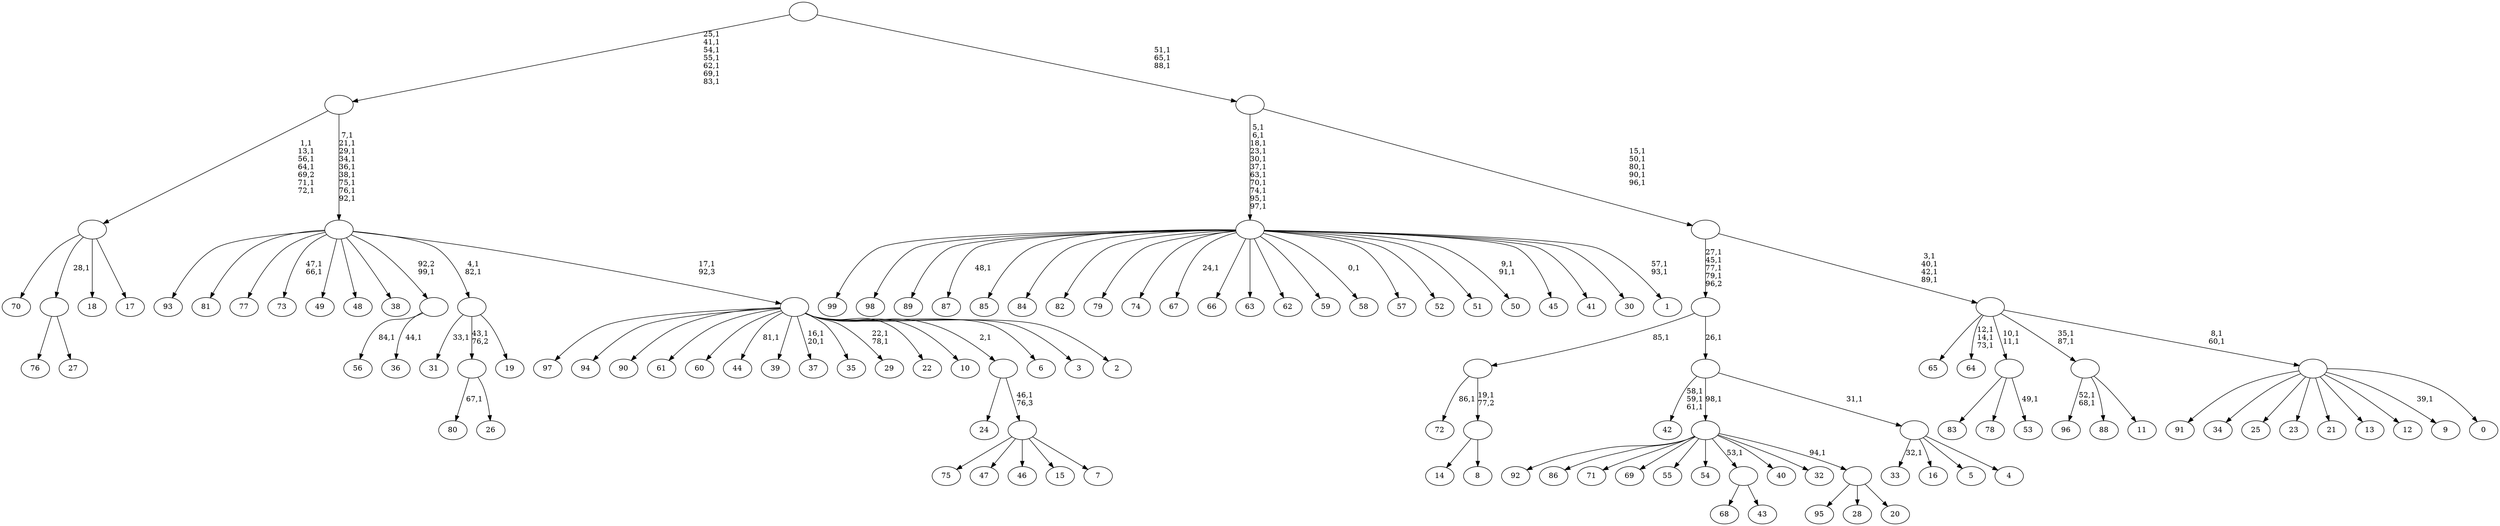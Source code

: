 digraph T {
	200 [label="99"]
	199 [label="98"]
	198 [label="97"]
	197 [label="96"]
	194 [label="95"]
	193 [label="94"]
	192 [label="93"]
	191 [label="92"]
	190 [label="91"]
	189 [label="90"]
	188 [label="89"]
	187 [label="88"]
	186 [label="87"]
	184 [label="86"]
	183 [label="85"]
	182 [label="84"]
	181 [label="83"]
	180 [label="82"]
	179 [label="81"]
	178 [label="80"]
	176 [label="79"]
	175 [label="78"]
	174 [label="77"]
	173 [label="76"]
	172 [label="75"]
	171 [label="74"]
	170 [label="73"]
	167 [label="72"]
	165 [label="71"]
	164 [label="70"]
	163 [label="69"]
	162 [label="68"]
	161 [label="67"]
	159 [label="66"]
	158 [label="65"]
	157 [label="64"]
	153 [label="63"]
	152 [label="62"]
	151 [label="61"]
	150 [label="60"]
	149 [label="59"]
	148 [label="58"]
	146 [label="57"]
	145 [label="56"]
	143 [label="55"]
	142 [label="54"]
	141 [label="53"]
	139 [label=""]
	137 [label="52"]
	136 [label="51"]
	135 [label="50"]
	132 [label="49"]
	131 [label="48"]
	130 [label="47"]
	129 [label="46"]
	128 [label="45"]
	127 [label="44"]
	125 [label="43"]
	124 [label=""]
	123 [label="42"]
	119 [label="41"]
	118 [label="40"]
	117 [label="39"]
	116 [label="38"]
	115 [label="37"]
	112 [label="36"]
	110 [label=""]
	109 [label="35"]
	108 [label="34"]
	107 [label="33"]
	105 [label="32"]
	104 [label="31"]
	102 [label="30"]
	101 [label="29"]
	98 [label="28"]
	97 [label="27"]
	96 [label=""]
	95 [label="26"]
	94 [label=""]
	93 [label="25"]
	92 [label="24"]
	91 [label="23"]
	90 [label="22"]
	89 [label="21"]
	88 [label="20"]
	87 [label=""]
	86 [label=""]
	85 [label="19"]
	84 [label=""]
	82 [label="18"]
	81 [label="17"]
	80 [label=""]
	74 [label="16"]
	73 [label="15"]
	72 [label="14"]
	71 [label="13"]
	70 [label="12"]
	69 [label="11"]
	68 [label=""]
	66 [label="10"]
	65 [label="9"]
	63 [label="8"]
	62 [label=""]
	61 [label=""]
	60 [label="7"]
	59 [label=""]
	58 [label=""]
	57 [label="6"]
	56 [label="5"]
	55 [label="4"]
	54 [label=""]
	53 [label=""]
	52 [label=""]
	48 [label="3"]
	47 [label="2"]
	46 [label=""]
	45 [label=""]
	36 [label=""]
	29 [label="1"]
	26 [label=""]
	15 [label="0"]
	14 [label=""]
	12 [label=""]
	8 [label=""]
	3 [label=""]
	0 [label=""]
	139 -> 141 [label="49,1"]
	139 -> 181 [label=""]
	139 -> 175 [label=""]
	124 -> 162 [label=""]
	124 -> 125 [label=""]
	110 -> 112 [label="44,1"]
	110 -> 145 [label="84,1"]
	96 -> 173 [label=""]
	96 -> 97 [label=""]
	94 -> 178 [label="67,1"]
	94 -> 95 [label=""]
	87 -> 194 [label=""]
	87 -> 98 [label=""]
	87 -> 88 [label=""]
	86 -> 191 [label=""]
	86 -> 184 [label=""]
	86 -> 165 [label=""]
	86 -> 163 [label=""]
	86 -> 143 [label=""]
	86 -> 142 [label=""]
	86 -> 124 [label="53,1"]
	86 -> 118 [label=""]
	86 -> 105 [label=""]
	86 -> 87 [label="94,1"]
	84 -> 104 [label="33,1"]
	84 -> 94 [label="43,1\n76,2"]
	84 -> 85 [label=""]
	80 -> 164 [label=""]
	80 -> 96 [label="28,1"]
	80 -> 82 [label=""]
	80 -> 81 [label=""]
	68 -> 197 [label="52,1\n68,1"]
	68 -> 187 [label=""]
	68 -> 69 [label=""]
	62 -> 72 [label=""]
	62 -> 63 [label=""]
	61 -> 167 [label="86,1"]
	61 -> 62 [label="19,1\n77,2"]
	59 -> 172 [label=""]
	59 -> 130 [label=""]
	59 -> 129 [label=""]
	59 -> 73 [label=""]
	59 -> 60 [label=""]
	58 -> 92 [label=""]
	58 -> 59 [label="46,1\n76,3"]
	54 -> 107 [label="32,1"]
	54 -> 74 [label=""]
	54 -> 56 [label=""]
	54 -> 55 [label=""]
	53 -> 123 [label="58,1\n59,1\n61,1"]
	53 -> 86 [label="98,1"]
	53 -> 54 [label="31,1"]
	52 -> 61 [label="85,1"]
	52 -> 53 [label="26,1"]
	46 -> 101 [label="22,1\n78,1"]
	46 -> 115 [label="16,1\n20,1"]
	46 -> 127 [label="81,1"]
	46 -> 198 [label=""]
	46 -> 193 [label=""]
	46 -> 189 [label=""]
	46 -> 151 [label=""]
	46 -> 150 [label=""]
	46 -> 117 [label=""]
	46 -> 109 [label=""]
	46 -> 90 [label=""]
	46 -> 66 [label=""]
	46 -> 58 [label="2,1"]
	46 -> 57 [label=""]
	46 -> 48 [label=""]
	46 -> 47 [label=""]
	45 -> 84 [label="4,1\n82,1"]
	45 -> 170 [label="47,1\n66,1"]
	45 -> 192 [label=""]
	45 -> 179 [label=""]
	45 -> 174 [label=""]
	45 -> 132 [label=""]
	45 -> 131 [label=""]
	45 -> 116 [label=""]
	45 -> 110 [label="92,2\n99,1"]
	45 -> 46 [label="17,1\n92,3"]
	36 -> 45 [label="7,1\n21,1\n29,1\n34,1\n36,1\n38,1\n75,1\n76,1\n92,1"]
	36 -> 80 [label="1,1\n13,1\n56,1\n64,1\n69,2\n71,1\n72,1"]
	26 -> 29 [label="57,1\n93,1"]
	26 -> 135 [label="9,1\n91,1"]
	26 -> 148 [label="0,1"]
	26 -> 161 [label="24,1"]
	26 -> 186 [label="48,1"]
	26 -> 200 [label=""]
	26 -> 199 [label=""]
	26 -> 188 [label=""]
	26 -> 183 [label=""]
	26 -> 182 [label=""]
	26 -> 180 [label=""]
	26 -> 176 [label=""]
	26 -> 171 [label=""]
	26 -> 159 [label=""]
	26 -> 153 [label=""]
	26 -> 152 [label=""]
	26 -> 149 [label=""]
	26 -> 146 [label=""]
	26 -> 137 [label=""]
	26 -> 136 [label=""]
	26 -> 128 [label=""]
	26 -> 119 [label=""]
	26 -> 102 [label=""]
	14 -> 65 [label="39,1"]
	14 -> 190 [label=""]
	14 -> 108 [label=""]
	14 -> 93 [label=""]
	14 -> 91 [label=""]
	14 -> 89 [label=""]
	14 -> 71 [label=""]
	14 -> 70 [label=""]
	14 -> 15 [label=""]
	12 -> 14 [label="8,1\n60,1"]
	12 -> 68 [label="35,1\n87,1"]
	12 -> 139 [label="10,1\n11,1"]
	12 -> 157 [label="12,1\n14,1\n73,1"]
	12 -> 158 [label=""]
	8 -> 12 [label="3,1\n40,1\n42,1\n89,1"]
	8 -> 52 [label="27,1\n45,1\n77,1\n79,1\n96,2"]
	3 -> 8 [label="15,1\n50,1\n80,1\n90,1\n96,1"]
	3 -> 26 [label="5,1\n6,1\n18,1\n23,1\n30,1\n37,1\n63,1\n70,1\n74,1\n95,1\n97,1"]
	0 -> 3 [label="51,1\n65,1\n88,1"]
	0 -> 36 [label="25,1\n41,1\n54,1\n55,1\n62,1\n69,1\n83,1"]
}
